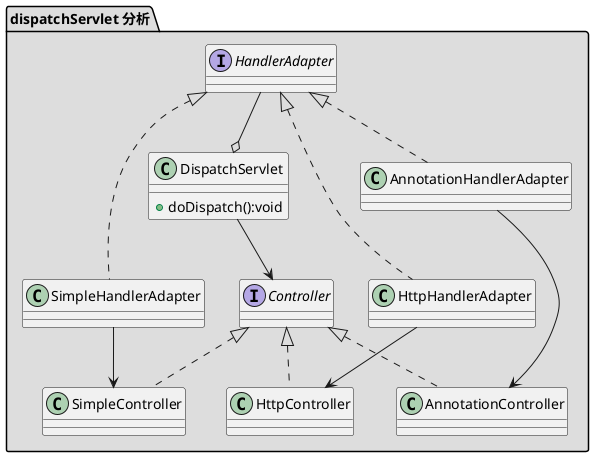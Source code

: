 @startuml
package "dispatchServlet 分析" #DDDDDD{

    interface Controller{}

    class DispatchServlet{
        +doDispatch():void
    }

    class HttpController implements Controller{}
    class SimpleController implements Controller{}
    class AnnotationController implements Controller{}

    interface HandlerAdapter{}

    class SimpleHandlerAdapter implements HandlerAdapter{}
    class HttpHandlerAdapter implements HandlerAdapter{}
    class AnnotationHandlerAdapter implements HandlerAdapter{}

    DispatchServlet --> Controller
    HandlerAdapter  --o DispatchServlet

    HttpHandlerAdapter --> HttpController
    SimpleHandlerAdapter --> SimpleController
    AnnotationHandlerAdapter --> AnnotationController

}
@enduml
